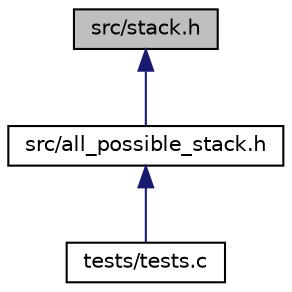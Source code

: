 digraph "src/stack.h"
{
  edge [fontname="Helvetica",fontsize="10",labelfontname="Helvetica",labelfontsize="10"];
  node [fontname="Helvetica",fontsize="10",shape=record];
  Node8 [label="src/stack.h",height=0.2,width=0.4,color="black", fillcolor="grey75", style="filled", fontcolor="black"];
  Node8 -> Node9 [dir="back",color="midnightblue",fontsize="10",style="solid",fontname="Helvetica"];
  Node9 [label="src/all_possible_stack.h",height=0.2,width=0.4,color="black", fillcolor="white", style="filled",URL="$all__possible__stack_8h.html",tooltip="Definitions of any types to use it in stack. "];
  Node9 -> Node10 [dir="back",color="midnightblue",fontsize="10",style="solid",fontname="Helvetica"];
  Node10 [label="tests/tests.c",height=0.2,width=0.4,color="black", fillcolor="white", style="filled",URL="$tests_8c.html",tooltip="Tests of methods for stack. "];
}
